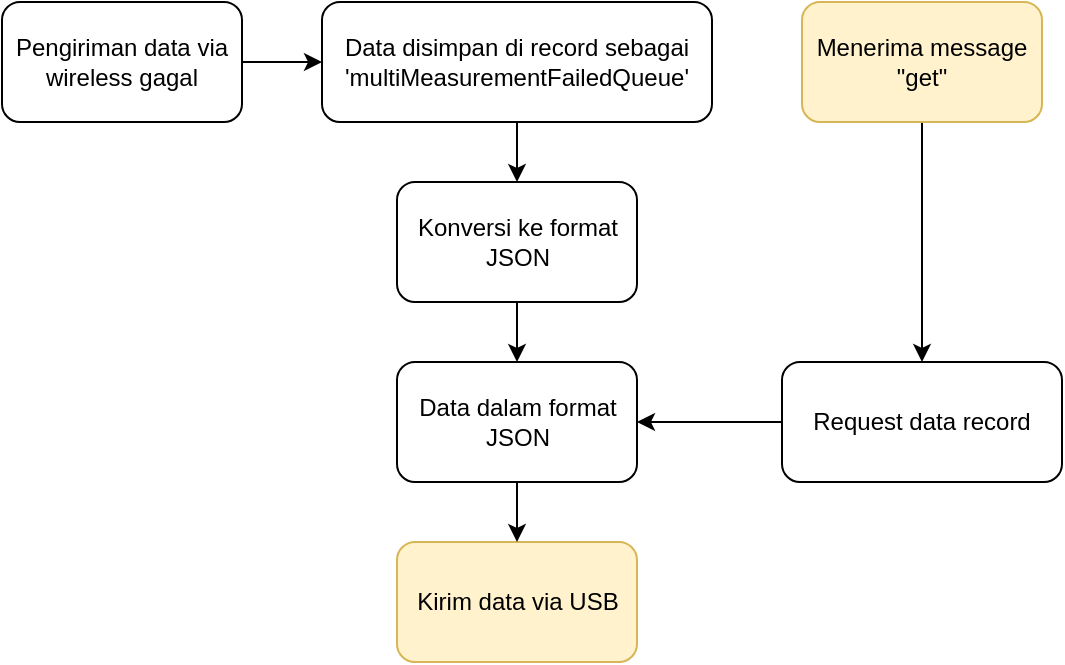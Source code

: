 <mxfile version="26.0.16">
  <diagram id="5loDInFuEZamf1UhW5zq" name="Page-1">
    <mxGraphModel dx="888" dy="565" grid="1" gridSize="10" guides="1" tooltips="1" connect="1" arrows="1" fold="1" page="1" pageScale="1" pageWidth="850" pageHeight="1100" math="0" shadow="0">
      <root>
        <mxCell id="0" />
        <mxCell id="1" parent="0" />
        <mxCell id="eoL4_X7xvpvKYLJgmpUC-7" value="" style="edgeStyle=orthogonalEdgeStyle;rounded=0;orthogonalLoop=1;jettySize=auto;html=1;" edge="1" parent="1" source="B5LdIDa8cJFS0hKt6TWK-1" target="B5LdIDa8cJFS0hKt6TWK-2">
          <mxGeometry relative="1" as="geometry" />
        </mxCell>
        <mxCell id="B5LdIDa8cJFS0hKt6TWK-1" value="Pengiriman data via wireless gagal" style="rounded=1;whiteSpace=wrap;html=1;" parent="1" vertex="1">
          <mxGeometry x="150" y="190" width="120" height="60" as="geometry" />
        </mxCell>
        <mxCell id="eoL4_X7xvpvKYLJgmpUC-5" style="edgeStyle=orthogonalEdgeStyle;rounded=0;orthogonalLoop=1;jettySize=auto;html=1;entryX=0.5;entryY=0;entryDx=0;entryDy=0;" edge="1" parent="1" source="B5LdIDa8cJFS0hKt6TWK-2" target="B5LdIDa8cJFS0hKt6TWK-8">
          <mxGeometry relative="1" as="geometry" />
        </mxCell>
        <mxCell id="B5LdIDa8cJFS0hKt6TWK-2" value="Data disimpan di record sebagai &#39;multiMeasurementFailedQueue&#39;" style="rounded=1;whiteSpace=wrap;html=1;" parent="1" vertex="1">
          <mxGeometry x="310" y="190" width="195" height="60" as="geometry" />
        </mxCell>
        <mxCell id="eoL4_X7xvpvKYLJgmpUC-13" style="edgeStyle=orthogonalEdgeStyle;rounded=0;orthogonalLoop=1;jettySize=auto;html=1;entryX=1;entryY=0.5;entryDx=0;entryDy=0;" edge="1" parent="1" source="B5LdIDa8cJFS0hKt6TWK-6" target="eoL4_X7xvpvKYLJgmpUC-4">
          <mxGeometry relative="1" as="geometry" />
        </mxCell>
        <mxCell id="B5LdIDa8cJFS0hKt6TWK-6" value="Request data record" style="whiteSpace=wrap;html=1;rounded=1;" parent="1" vertex="1">
          <mxGeometry x="540" y="370" width="140" height="60" as="geometry" />
        </mxCell>
        <mxCell id="eoL4_X7xvpvKYLJgmpUC-6" style="edgeStyle=orthogonalEdgeStyle;rounded=0;orthogonalLoop=1;jettySize=auto;html=1;" edge="1" parent="1" source="B5LdIDa8cJFS0hKt6TWK-8" target="eoL4_X7xvpvKYLJgmpUC-4">
          <mxGeometry relative="1" as="geometry" />
        </mxCell>
        <mxCell id="B5LdIDa8cJFS0hKt6TWK-8" value="Konversi ke format JSON" style="whiteSpace=wrap;html=1;rounded=1;" parent="1" vertex="1">
          <mxGeometry x="347.5" y="280" width="120" height="60" as="geometry" />
        </mxCell>
        <mxCell id="B5LdIDa8cJFS0hKt6TWK-10" value="Kirim data via USB" style="whiteSpace=wrap;html=1;rounded=1;fillColor=#fff2cc;strokeColor=#d6b656;" parent="1" vertex="1">
          <mxGeometry x="347.5" y="460" width="120" height="60" as="geometry" />
        </mxCell>
        <mxCell id="eoL4_X7xvpvKYLJgmpUC-3" style="edgeStyle=orthogonalEdgeStyle;rounded=0;orthogonalLoop=1;jettySize=auto;html=1;" edge="1" parent="1" source="eoL4_X7xvpvKYLJgmpUC-2" target="B5LdIDa8cJFS0hKt6TWK-6">
          <mxGeometry relative="1" as="geometry" />
        </mxCell>
        <mxCell id="eoL4_X7xvpvKYLJgmpUC-2" value="Menerima message &quot;get&quot;" style="whiteSpace=wrap;html=1;rounded=1;fillColor=#fff2cc;strokeColor=#d6b656;" vertex="1" parent="1">
          <mxGeometry x="550" y="190" width="120" height="60" as="geometry" />
        </mxCell>
        <mxCell id="eoL4_X7xvpvKYLJgmpUC-9" value="" style="edgeStyle=orthogonalEdgeStyle;rounded=0;orthogonalLoop=1;jettySize=auto;html=1;" edge="1" parent="1" source="eoL4_X7xvpvKYLJgmpUC-4" target="B5LdIDa8cJFS0hKt6TWK-10">
          <mxGeometry relative="1" as="geometry" />
        </mxCell>
        <mxCell id="eoL4_X7xvpvKYLJgmpUC-4" value="Data dalam format JSON" style="whiteSpace=wrap;html=1;rounded=1;" vertex="1" parent="1">
          <mxGeometry x="347.5" y="370" width="120" height="60" as="geometry" />
        </mxCell>
      </root>
    </mxGraphModel>
  </diagram>
</mxfile>
